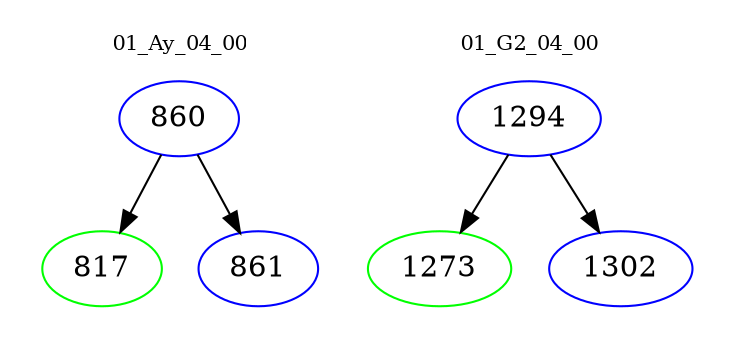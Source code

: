 digraph{
subgraph cluster_0 {
color = white
label = "01_Ay_04_00";
fontsize=10;
T0_860 [label="860", color="blue"]
T0_860 -> T0_817 [color="black"]
T0_817 [label="817", color="green"]
T0_860 -> T0_861 [color="black"]
T0_861 [label="861", color="blue"]
}
subgraph cluster_1 {
color = white
label = "01_G2_04_00";
fontsize=10;
T1_1294 [label="1294", color="blue"]
T1_1294 -> T1_1273 [color="black"]
T1_1273 [label="1273", color="green"]
T1_1294 -> T1_1302 [color="black"]
T1_1302 [label="1302", color="blue"]
}
}
